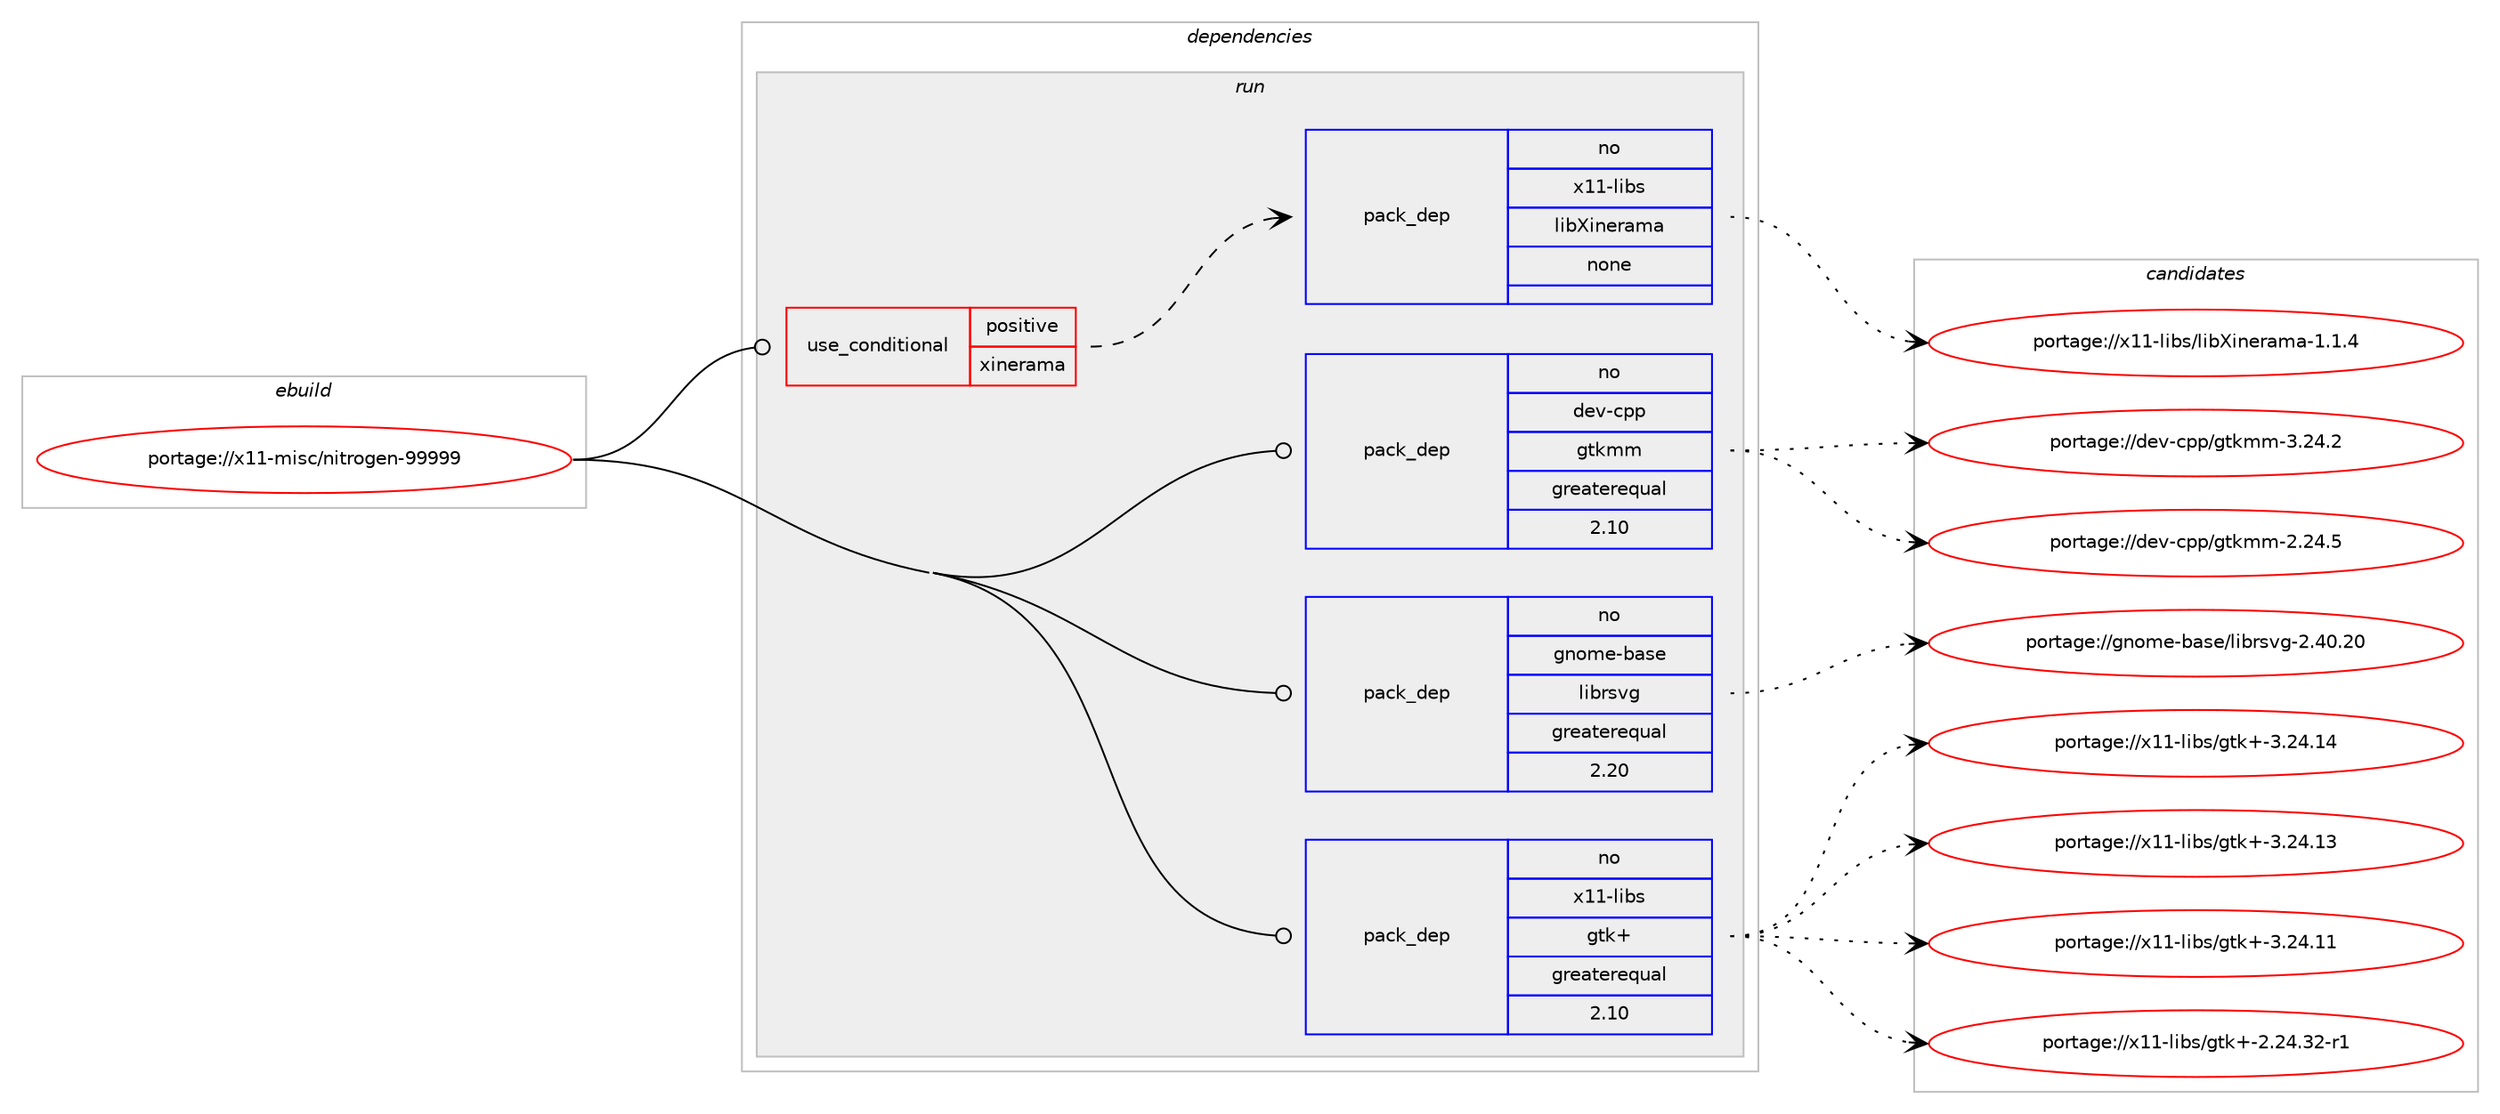 digraph prolog {

# *************
# Graph options
# *************

newrank=true;
concentrate=true;
compound=true;
graph [rankdir=LR,fontname=Helvetica,fontsize=10,ranksep=1.5];#, ranksep=2.5, nodesep=0.2];
edge  [arrowhead=vee];
node  [fontname=Helvetica,fontsize=10];

# **********
# The ebuild
# **********

subgraph cluster_leftcol {
color=gray;
rank=same;
label=<<i>ebuild</i>>;
id [label="portage://x11-misc/nitrogen-99999", color=red, width=4, href="../x11-misc/nitrogen-99999.svg"];
}

# ****************
# The dependencies
# ****************

subgraph cluster_midcol {
color=gray;
label=<<i>dependencies</i>>;
subgraph cluster_compile {
fillcolor="#eeeeee";
style=filled;
label=<<i>compile</i>>;
}
subgraph cluster_compileandrun {
fillcolor="#eeeeee";
style=filled;
label=<<i>compile and run</i>>;
}
subgraph cluster_run {
fillcolor="#eeeeee";
style=filled;
label=<<i>run</i>>;
subgraph cond1755 {
dependency13099 [label=<<TABLE BORDER="0" CELLBORDER="1" CELLSPACING="0" CELLPADDING="4"><TR><TD ROWSPAN="3" CELLPADDING="10">use_conditional</TD></TR><TR><TD>positive</TD></TR><TR><TD>xinerama</TD></TR></TABLE>>, shape=none, color=red];
subgraph pack11125 {
dependency13100 [label=<<TABLE BORDER="0" CELLBORDER="1" CELLSPACING="0" CELLPADDING="4" WIDTH="220"><TR><TD ROWSPAN="6" CELLPADDING="30">pack_dep</TD></TR><TR><TD WIDTH="110">no</TD></TR><TR><TD>x11-libs</TD></TR><TR><TD>libXinerama</TD></TR><TR><TD>none</TD></TR><TR><TD></TD></TR></TABLE>>, shape=none, color=blue];
}
dependency13099:e -> dependency13100:w [weight=20,style="dashed",arrowhead="vee"];
}
id:e -> dependency13099:w [weight=20,style="solid",arrowhead="odot"];
subgraph pack11126 {
dependency13101 [label=<<TABLE BORDER="0" CELLBORDER="1" CELLSPACING="0" CELLPADDING="4" WIDTH="220"><TR><TD ROWSPAN="6" CELLPADDING="30">pack_dep</TD></TR><TR><TD WIDTH="110">no</TD></TR><TR><TD>dev-cpp</TD></TR><TR><TD>gtkmm</TD></TR><TR><TD>greaterequal</TD></TR><TR><TD>2.10</TD></TR></TABLE>>, shape=none, color=blue];
}
id:e -> dependency13101:w [weight=20,style="solid",arrowhead="odot"];
subgraph pack11127 {
dependency13102 [label=<<TABLE BORDER="0" CELLBORDER="1" CELLSPACING="0" CELLPADDING="4" WIDTH="220"><TR><TD ROWSPAN="6" CELLPADDING="30">pack_dep</TD></TR><TR><TD WIDTH="110">no</TD></TR><TR><TD>gnome-base</TD></TR><TR><TD>librsvg</TD></TR><TR><TD>greaterequal</TD></TR><TR><TD>2.20</TD></TR></TABLE>>, shape=none, color=blue];
}
id:e -> dependency13102:w [weight=20,style="solid",arrowhead="odot"];
subgraph pack11128 {
dependency13103 [label=<<TABLE BORDER="0" CELLBORDER="1" CELLSPACING="0" CELLPADDING="4" WIDTH="220"><TR><TD ROWSPAN="6" CELLPADDING="30">pack_dep</TD></TR><TR><TD WIDTH="110">no</TD></TR><TR><TD>x11-libs</TD></TR><TR><TD>gtk+</TD></TR><TR><TD>greaterequal</TD></TR><TR><TD>2.10</TD></TR></TABLE>>, shape=none, color=blue];
}
id:e -> dependency13103:w [weight=20,style="solid",arrowhead="odot"];
}
}

# **************
# The candidates
# **************

subgraph cluster_choices {
rank=same;
color=gray;
label=<<i>candidates</i>>;

subgraph choice11125 {
color=black;
nodesep=1;
choice120494945108105981154710810598881051101011149710997454946494652 [label="portage://x11-libs/libXinerama-1.1.4", color=red, width=4,href="../x11-libs/libXinerama-1.1.4.svg"];
dependency13100:e -> choice120494945108105981154710810598881051101011149710997454946494652:w [style=dotted,weight="100"];
}
subgraph choice11126 {
color=black;
nodesep=1;
choice10010111845991121124710311610710910945514650524650 [label="portage://dev-cpp/gtkmm-3.24.2", color=red, width=4,href="../dev-cpp/gtkmm-3.24.2.svg"];
choice10010111845991121124710311610710910945504650524653 [label="portage://dev-cpp/gtkmm-2.24.5", color=red, width=4,href="../dev-cpp/gtkmm-2.24.5.svg"];
dependency13101:e -> choice10010111845991121124710311610710910945514650524650:w [style=dotted,weight="100"];
dependency13101:e -> choice10010111845991121124710311610710910945504650524653:w [style=dotted,weight="100"];
}
subgraph choice11127 {
color=black;
nodesep=1;
choice10311011110910145989711510147108105981141151181034550465248465048 [label="portage://gnome-base/librsvg-2.40.20", color=red, width=4,href="../gnome-base/librsvg-2.40.20.svg"];
dependency13102:e -> choice10311011110910145989711510147108105981141151181034550465248465048:w [style=dotted,weight="100"];
}
subgraph choice11128 {
color=black;
nodesep=1;
choice1204949451081059811547103116107434551465052464952 [label="portage://x11-libs/gtk+-3.24.14", color=red, width=4,href="../x11-libs/gtk+-3.24.14.svg"];
choice1204949451081059811547103116107434551465052464951 [label="portage://x11-libs/gtk+-3.24.13", color=red, width=4,href="../x11-libs/gtk+-3.24.13.svg"];
choice1204949451081059811547103116107434551465052464949 [label="portage://x11-libs/gtk+-3.24.11", color=red, width=4,href="../x11-libs/gtk+-3.24.11.svg"];
choice12049494510810598115471031161074345504650524651504511449 [label="portage://x11-libs/gtk+-2.24.32-r1", color=red, width=4,href="../x11-libs/gtk+-2.24.32-r1.svg"];
dependency13103:e -> choice1204949451081059811547103116107434551465052464952:w [style=dotted,weight="100"];
dependency13103:e -> choice1204949451081059811547103116107434551465052464951:w [style=dotted,weight="100"];
dependency13103:e -> choice1204949451081059811547103116107434551465052464949:w [style=dotted,weight="100"];
dependency13103:e -> choice12049494510810598115471031161074345504650524651504511449:w [style=dotted,weight="100"];
}
}

}

